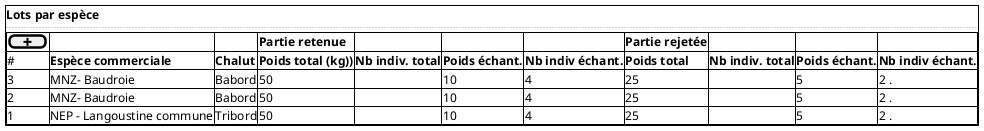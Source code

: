 @startsalt
{+
  <b>Lots par espèce
  ..

    {#
      [ <&plus> ] |  .              | .         | <b>Partie retenue  | . | . | . | <b>Partie rejetée | . | .
      # | <b>Espèce commerciale     | <b>Chalut | <b>Poids total (kg))     |  <b>Nb indiv. total  | <b>Poids échant. | <b>Nb indiv échant. | <b>Poids total     |  <b>Nb indiv. total  | <b>Poids échant. | <b>Nb indiv échant.
      3 | MNZ- Baudroie             | Babord    |  50   |  .   |   10          | 4 | 25   |  .   |   5  | 2 .
      2 | MNZ- Baudroie             | Babord    |  50   |  .   |   10          | 4 | 25   |  .   |   5  | 2 .
      1 | NEP - Langoustine commune | Tribord   |  50   |  .   |   10          | 4 | 25   |  .   |   5  | 2 .
    }
}
@endsalt
